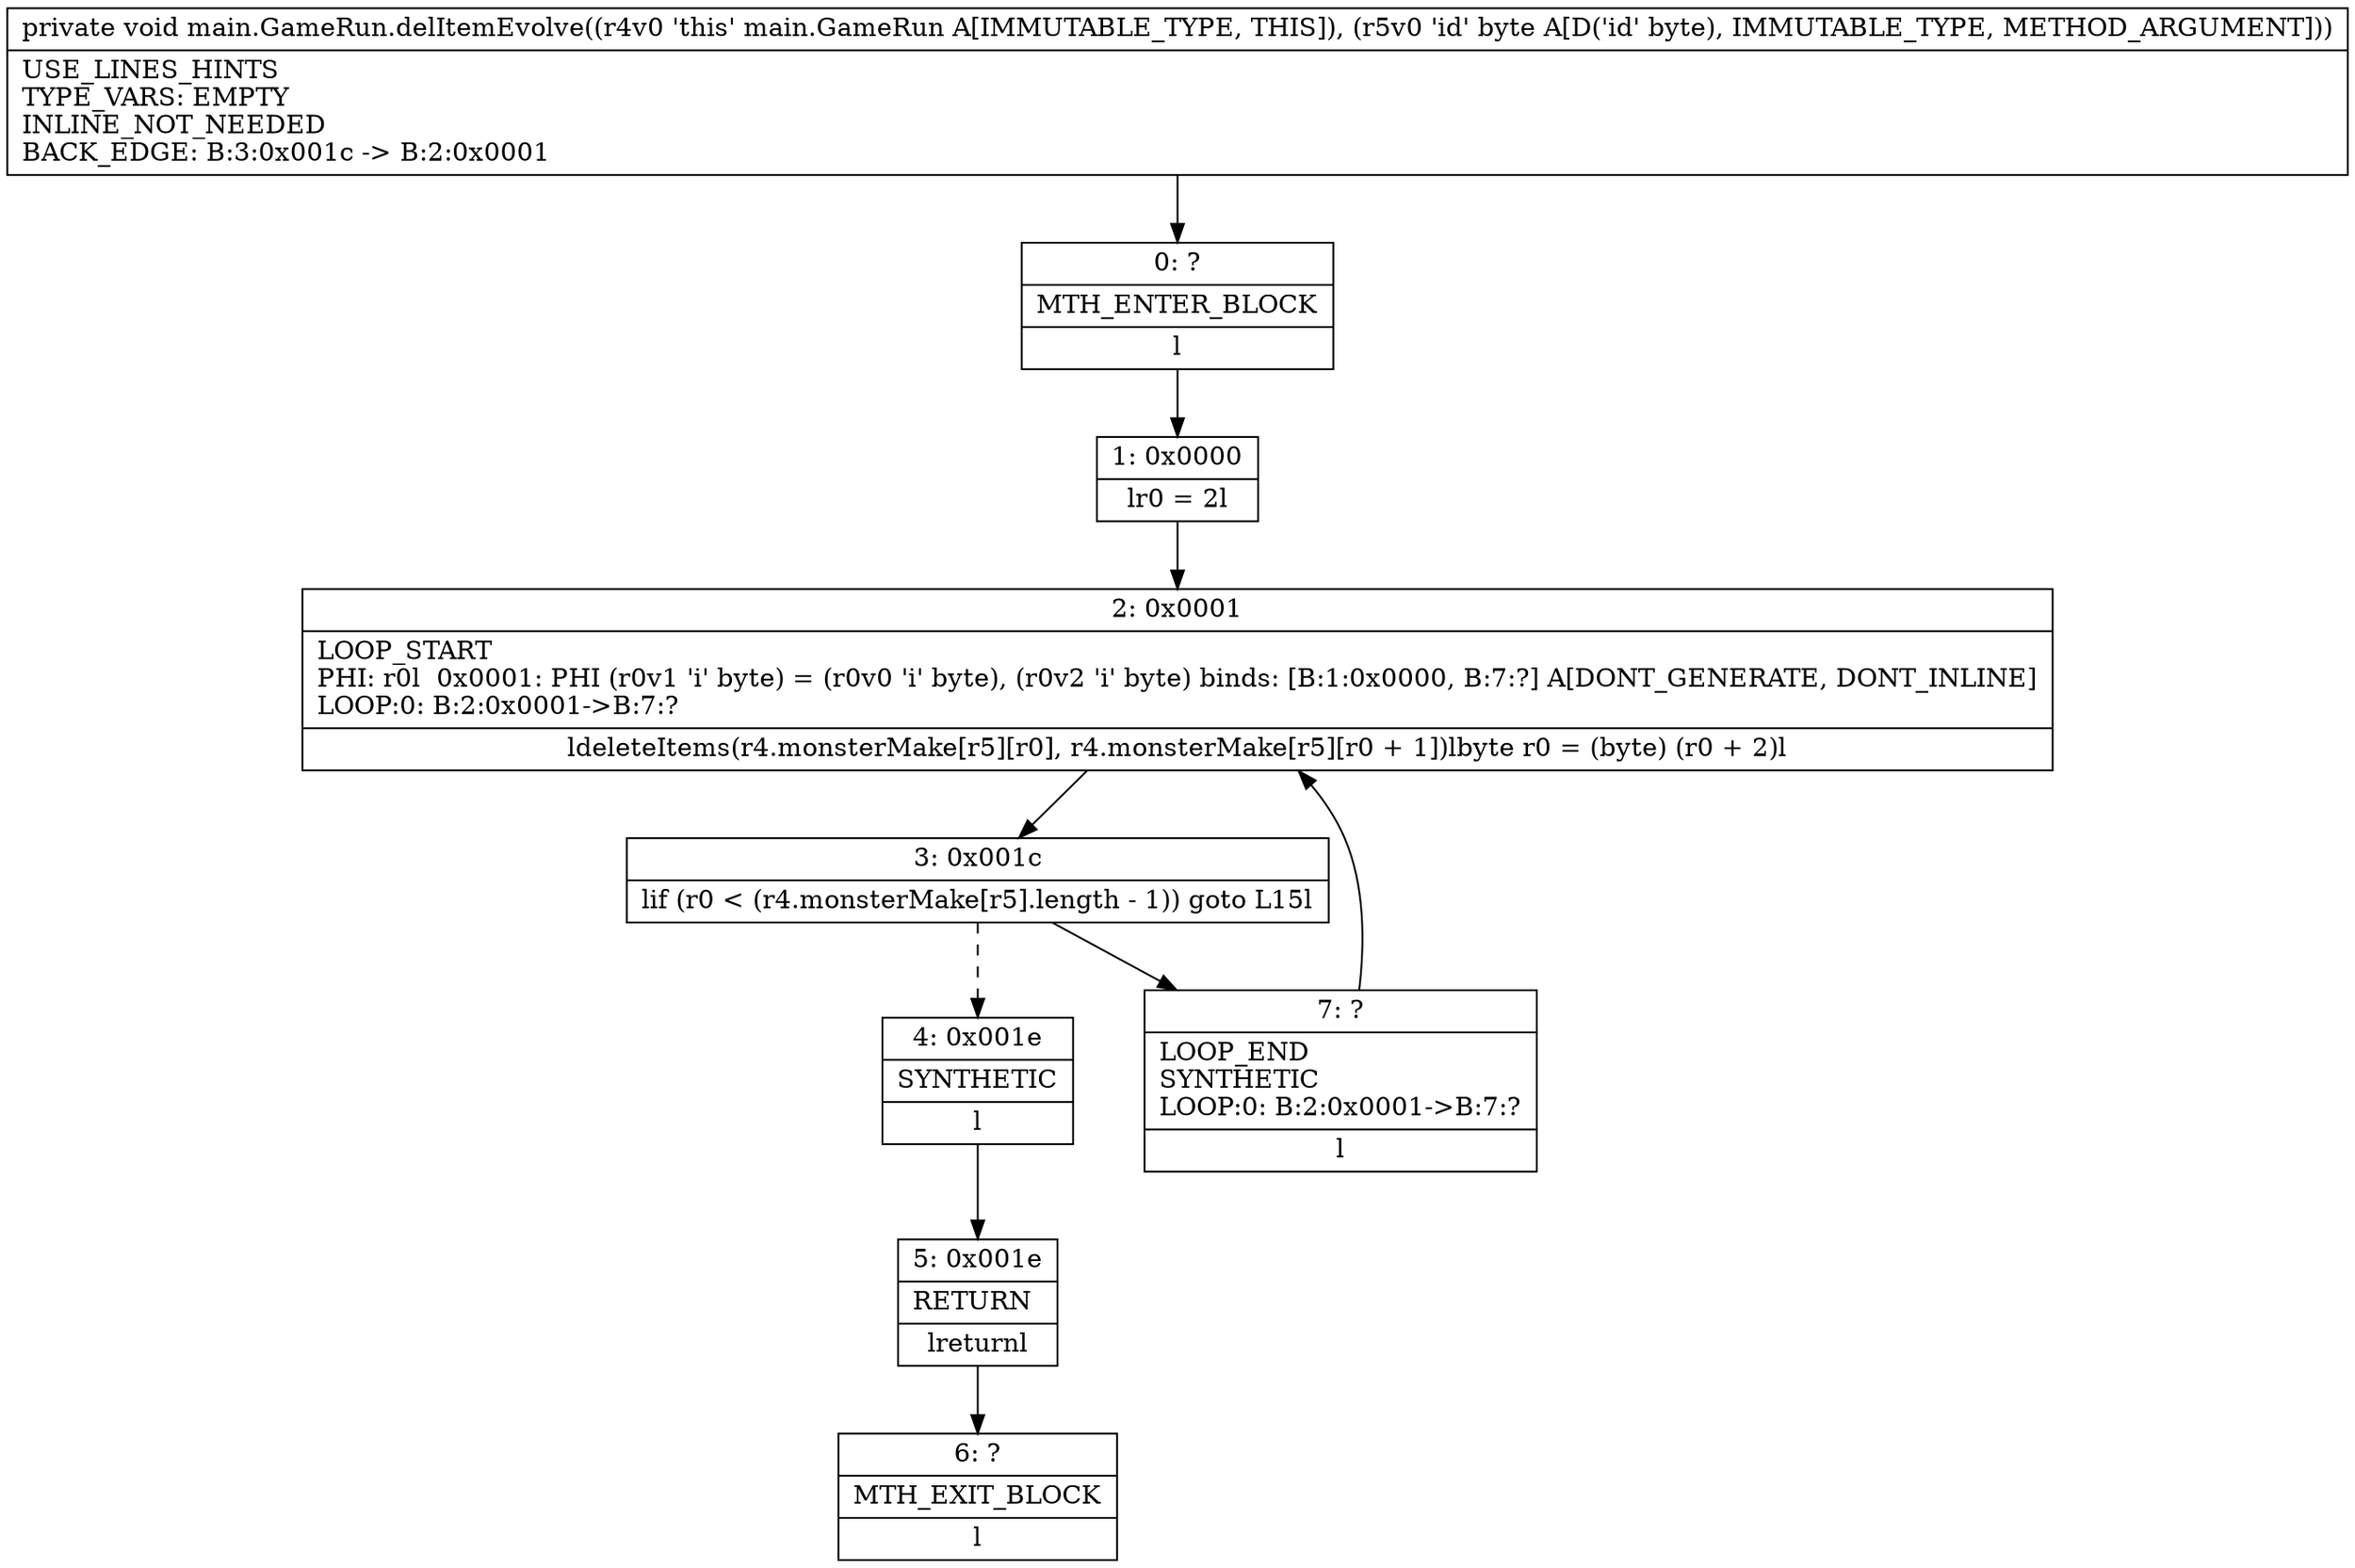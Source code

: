 digraph "CFG formain.GameRun.delItemEvolve(B)V" {
Node_0 [shape=record,label="{0\:\ ?|MTH_ENTER_BLOCK\l|l}"];
Node_1 [shape=record,label="{1\:\ 0x0000|lr0 = 2l}"];
Node_2 [shape=record,label="{2\:\ 0x0001|LOOP_START\lPHI: r0l  0x0001: PHI (r0v1 'i' byte) = (r0v0 'i' byte), (r0v2 'i' byte) binds: [B:1:0x0000, B:7:?] A[DONT_GENERATE, DONT_INLINE]\lLOOP:0: B:2:0x0001\-\>B:7:?\l|ldeleteItems(r4.monsterMake[r5][r0], r4.monsterMake[r5][r0 + 1])lbyte r0 = (byte) (r0 + 2)l}"];
Node_3 [shape=record,label="{3\:\ 0x001c|lif (r0 \< (r4.monsterMake[r5].length \- 1)) goto L15l}"];
Node_4 [shape=record,label="{4\:\ 0x001e|SYNTHETIC\l|l}"];
Node_5 [shape=record,label="{5\:\ 0x001e|RETURN\l|lreturnl}"];
Node_6 [shape=record,label="{6\:\ ?|MTH_EXIT_BLOCK\l|l}"];
Node_7 [shape=record,label="{7\:\ ?|LOOP_END\lSYNTHETIC\lLOOP:0: B:2:0x0001\-\>B:7:?\l|l}"];
MethodNode[shape=record,label="{private void main.GameRun.delItemEvolve((r4v0 'this' main.GameRun A[IMMUTABLE_TYPE, THIS]), (r5v0 'id' byte A[D('id' byte), IMMUTABLE_TYPE, METHOD_ARGUMENT]))  | USE_LINES_HINTS\lTYPE_VARS: EMPTY\lINLINE_NOT_NEEDED\lBACK_EDGE: B:3:0x001c \-\> B:2:0x0001\l}"];
MethodNode -> Node_0;
Node_0 -> Node_1;
Node_1 -> Node_2;
Node_2 -> Node_3;
Node_3 -> Node_4[style=dashed];
Node_3 -> Node_7;
Node_4 -> Node_5;
Node_5 -> Node_6;
Node_7 -> Node_2;
}

